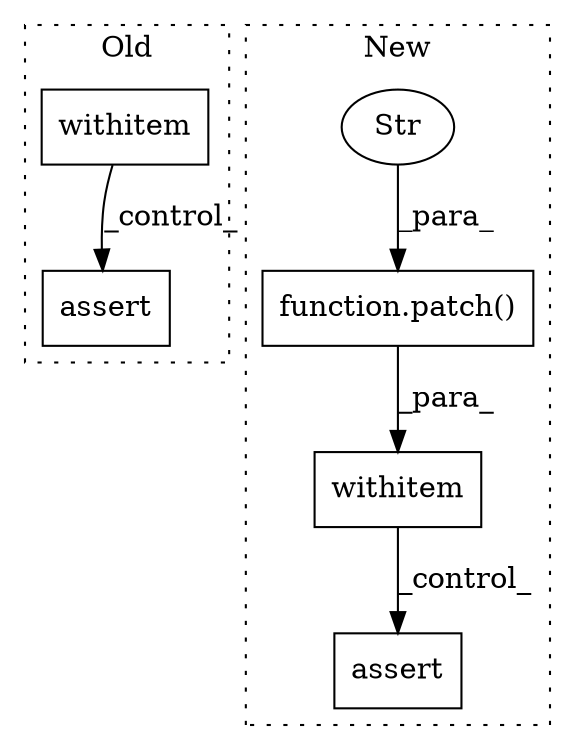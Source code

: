 digraph G {
subgraph cluster0 {
1 [label="assert" a="65" s="14538" l="7" shape="box"];
6 [label="withitem" a="49" s="13395" l="5" shape="box"];
label = "Old";
style="dotted";
}
subgraph cluster1 {
2 [label="function.patch()" a="75" s="18119,18168" l="6,42" shape="box"];
3 [label="Str" a="66" s="18125" l="43" shape="ellipse"];
4 [label="withitem" a="49" s="18119" l="5" shape="box"];
5 [label="assert" a="65" s="18953" l="7" shape="box"];
label = "New";
style="dotted";
}
2 -> 4 [label="_para_"];
3 -> 2 [label="_para_"];
4 -> 5 [label="_control_"];
6 -> 1 [label="_control_"];
}